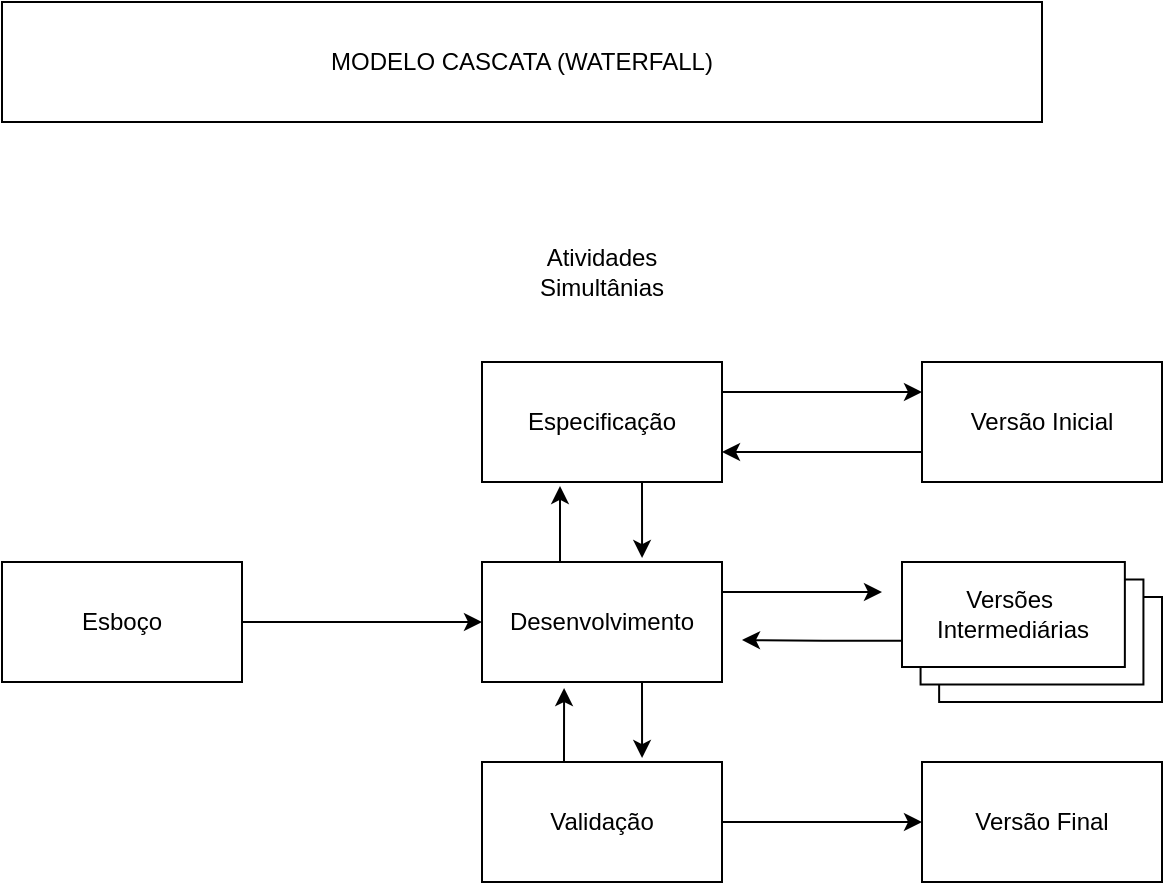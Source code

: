 <mxfile version="26.0.15">
  <diagram name="Página-1" id="Rdo_LJJc_X59_YhHvN7A">
    <mxGraphModel dx="1426" dy="799" grid="1" gridSize="10" guides="1" tooltips="1" connect="1" arrows="1" fold="1" page="1" pageScale="1" pageWidth="827" pageHeight="1169" math="0" shadow="0">
      <root>
        <mxCell id="0" />
        <mxCell id="1" parent="0" />
        <mxCell id="vmTNyyHijiKb3jWXefAA-1" value="MODELO CASCATA (WATERFALL)" style="rounded=0;whiteSpace=wrap;html=1;" vertex="1" parent="1">
          <mxGeometry x="160" y="100" width="520" height="60" as="geometry" />
        </mxCell>
        <mxCell id="vmTNyyHijiKb3jWXefAA-15" style="edgeStyle=orthogonalEdgeStyle;rounded=0;orthogonalLoop=1;jettySize=auto;html=1;exitX=1;exitY=0.5;exitDx=0;exitDy=0;entryX=0;entryY=0.5;entryDx=0;entryDy=0;" edge="1" parent="1" source="vmTNyyHijiKb3jWXefAA-2" target="vmTNyyHijiKb3jWXefAA-5">
          <mxGeometry relative="1" as="geometry" />
        </mxCell>
        <mxCell id="vmTNyyHijiKb3jWXefAA-2" value="Esboço" style="rounded=0;whiteSpace=wrap;html=1;" vertex="1" parent="1">
          <mxGeometry x="160" y="380" width="120" height="60" as="geometry" />
        </mxCell>
        <mxCell id="vmTNyyHijiKb3jWXefAA-26" style="edgeStyle=orthogonalEdgeStyle;rounded=0;orthogonalLoop=1;jettySize=auto;html=1;exitX=1;exitY=0.5;exitDx=0;exitDy=0;entryX=0;entryY=0.5;entryDx=0;entryDy=0;" edge="1" parent="1" source="vmTNyyHijiKb3jWXefAA-3" target="vmTNyyHijiKb3jWXefAA-6">
          <mxGeometry relative="1" as="geometry" />
        </mxCell>
        <mxCell id="vmTNyyHijiKb3jWXefAA-3" value="Validação" style="rounded=0;whiteSpace=wrap;html=1;" vertex="1" parent="1">
          <mxGeometry x="400" y="480" width="120" height="60" as="geometry" />
        </mxCell>
        <mxCell id="vmTNyyHijiKb3jWXefAA-30" style="edgeStyle=orthogonalEdgeStyle;rounded=0;orthogonalLoop=1;jettySize=auto;html=1;exitX=1;exitY=0.25;exitDx=0;exitDy=0;entryX=0;entryY=0.25;entryDx=0;entryDy=0;" edge="1" parent="1" source="vmTNyyHijiKb3jWXefAA-4" target="vmTNyyHijiKb3jWXefAA-8">
          <mxGeometry relative="1" as="geometry" />
        </mxCell>
        <mxCell id="vmTNyyHijiKb3jWXefAA-4" value="Especificação" style="rounded=0;whiteSpace=wrap;html=1;" vertex="1" parent="1">
          <mxGeometry x="400" y="280" width="120" height="60" as="geometry" />
        </mxCell>
        <mxCell id="vmTNyyHijiKb3jWXefAA-28" style="edgeStyle=orthogonalEdgeStyle;rounded=0;orthogonalLoop=1;jettySize=auto;html=1;exitX=1;exitY=0.25;exitDx=0;exitDy=0;" edge="1" parent="1" source="vmTNyyHijiKb3jWXefAA-5">
          <mxGeometry relative="1" as="geometry">
            <mxPoint x="600" y="395" as="targetPoint" />
          </mxGeometry>
        </mxCell>
        <mxCell id="vmTNyyHijiKb3jWXefAA-5" value="Desenvolvimento" style="rounded=0;whiteSpace=wrap;html=1;" vertex="1" parent="1">
          <mxGeometry x="400" y="380" width="120" height="60" as="geometry" />
        </mxCell>
        <mxCell id="vmTNyyHijiKb3jWXefAA-6" value="Versão Final" style="rounded=0;whiteSpace=wrap;html=1;" vertex="1" parent="1">
          <mxGeometry x="620" y="480" width="120" height="60" as="geometry" />
        </mxCell>
        <mxCell id="vmTNyyHijiKb3jWXefAA-31" style="edgeStyle=orthogonalEdgeStyle;rounded=0;orthogonalLoop=1;jettySize=auto;html=1;exitX=0;exitY=0.75;exitDx=0;exitDy=0;entryX=1;entryY=0.75;entryDx=0;entryDy=0;" edge="1" parent="1" source="vmTNyyHijiKb3jWXefAA-8" target="vmTNyyHijiKb3jWXefAA-4">
          <mxGeometry relative="1" as="geometry" />
        </mxCell>
        <mxCell id="vmTNyyHijiKb3jWXefAA-8" value="Versão Inicial" style="rounded=0;whiteSpace=wrap;html=1;" vertex="1" parent="1">
          <mxGeometry x="620" y="280" width="120" height="60" as="geometry" />
        </mxCell>
        <mxCell id="vmTNyyHijiKb3jWXefAA-14" value="" style="group" vertex="1" connectable="0" parent="1">
          <mxGeometry x="610" y="380" width="130" height="70" as="geometry" />
        </mxCell>
        <mxCell id="vmTNyyHijiKb3jWXefAA-11" value="" style="rounded=0;whiteSpace=wrap;html=1;" vertex="1" parent="vmTNyyHijiKb3jWXefAA-14">
          <mxGeometry x="18.571" y="17.5" width="111.429" height="52.5" as="geometry" />
        </mxCell>
        <mxCell id="vmTNyyHijiKb3jWXefAA-12" value="" style="rounded=0;whiteSpace=wrap;html=1;" vertex="1" parent="vmTNyyHijiKb3jWXefAA-14">
          <mxGeometry x="9.286" y="8.75" width="111.429" height="52.5" as="geometry" />
        </mxCell>
        <mxCell id="vmTNyyHijiKb3jWXefAA-29" style="edgeStyle=orthogonalEdgeStyle;rounded=0;orthogonalLoop=1;jettySize=auto;html=1;exitX=0;exitY=0.75;exitDx=0;exitDy=0;" edge="1" parent="vmTNyyHijiKb3jWXefAA-14" source="vmTNyyHijiKb3jWXefAA-13">
          <mxGeometry relative="1" as="geometry">
            <mxPoint x="-80" y="39" as="targetPoint" />
          </mxGeometry>
        </mxCell>
        <mxCell id="vmTNyyHijiKb3jWXefAA-13" value="Versões&amp;nbsp;&lt;div&gt;Intermediárias&lt;/div&gt;" style="rounded=0;whiteSpace=wrap;html=1;" vertex="1" parent="vmTNyyHijiKb3jWXefAA-14">
          <mxGeometry width="111.429" height="52.5" as="geometry" />
        </mxCell>
        <mxCell id="vmTNyyHijiKb3jWXefAA-18" style="edgeStyle=orthogonalEdgeStyle;rounded=0;orthogonalLoop=1;jettySize=auto;html=1;exitX=0.25;exitY=0;exitDx=0;exitDy=0;entryX=0.325;entryY=1.033;entryDx=0;entryDy=0;entryPerimeter=0;" edge="1" parent="1" source="vmTNyyHijiKb3jWXefAA-5" target="vmTNyyHijiKb3jWXefAA-4">
          <mxGeometry relative="1" as="geometry" />
        </mxCell>
        <mxCell id="vmTNyyHijiKb3jWXefAA-20" style="edgeStyle=orthogonalEdgeStyle;rounded=0;orthogonalLoop=1;jettySize=auto;html=1;exitX=0.75;exitY=1;exitDx=0;exitDy=0;entryX=0.667;entryY=-0.033;entryDx=0;entryDy=0;entryPerimeter=0;" edge="1" parent="1" source="vmTNyyHijiKb3jWXefAA-4" target="vmTNyyHijiKb3jWXefAA-5">
          <mxGeometry relative="1" as="geometry" />
        </mxCell>
        <mxCell id="vmTNyyHijiKb3jWXefAA-24" style="edgeStyle=orthogonalEdgeStyle;rounded=0;orthogonalLoop=1;jettySize=auto;html=1;exitX=0.25;exitY=0;exitDx=0;exitDy=0;entryX=0.342;entryY=1.05;entryDx=0;entryDy=0;entryPerimeter=0;" edge="1" parent="1" source="vmTNyyHijiKb3jWXefAA-3" target="vmTNyyHijiKb3jWXefAA-5">
          <mxGeometry relative="1" as="geometry" />
        </mxCell>
        <mxCell id="vmTNyyHijiKb3jWXefAA-25" style="edgeStyle=orthogonalEdgeStyle;rounded=0;orthogonalLoop=1;jettySize=auto;html=1;exitX=0.75;exitY=1;exitDx=0;exitDy=0;entryX=0.667;entryY=-0.033;entryDx=0;entryDy=0;entryPerimeter=0;" edge="1" parent="1" source="vmTNyyHijiKb3jWXefAA-5" target="vmTNyyHijiKb3jWXefAA-3">
          <mxGeometry relative="1" as="geometry" />
        </mxCell>
        <mxCell id="vmTNyyHijiKb3jWXefAA-32" value="Atividades&lt;div&gt;Simultânias&lt;/div&gt;" style="text;html=1;align=center;verticalAlign=middle;whiteSpace=wrap;rounded=0;" vertex="1" parent="1">
          <mxGeometry x="400" y="210" width="120" height="50" as="geometry" />
        </mxCell>
      </root>
    </mxGraphModel>
  </diagram>
</mxfile>
